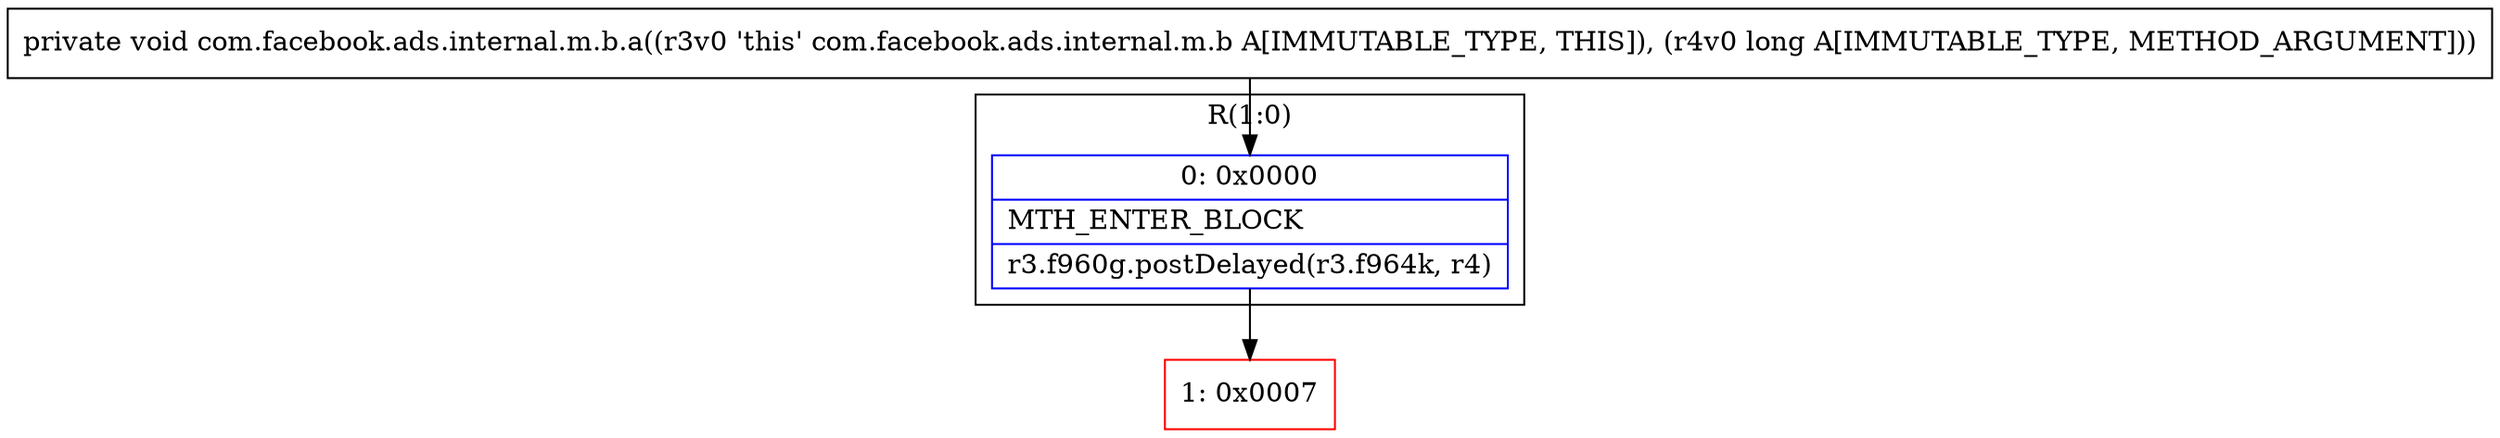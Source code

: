 digraph "CFG forcom.facebook.ads.internal.m.b.a(J)V" {
subgraph cluster_Region_1690296368 {
label = "R(1:0)";
node [shape=record,color=blue];
Node_0 [shape=record,label="{0\:\ 0x0000|MTH_ENTER_BLOCK\l|r3.f960g.postDelayed(r3.f964k, r4)\l}"];
}
Node_1 [shape=record,color=red,label="{1\:\ 0x0007}"];
MethodNode[shape=record,label="{private void com.facebook.ads.internal.m.b.a((r3v0 'this' com.facebook.ads.internal.m.b A[IMMUTABLE_TYPE, THIS]), (r4v0 long A[IMMUTABLE_TYPE, METHOD_ARGUMENT])) }"];
MethodNode -> Node_0;
Node_0 -> Node_1;
}

